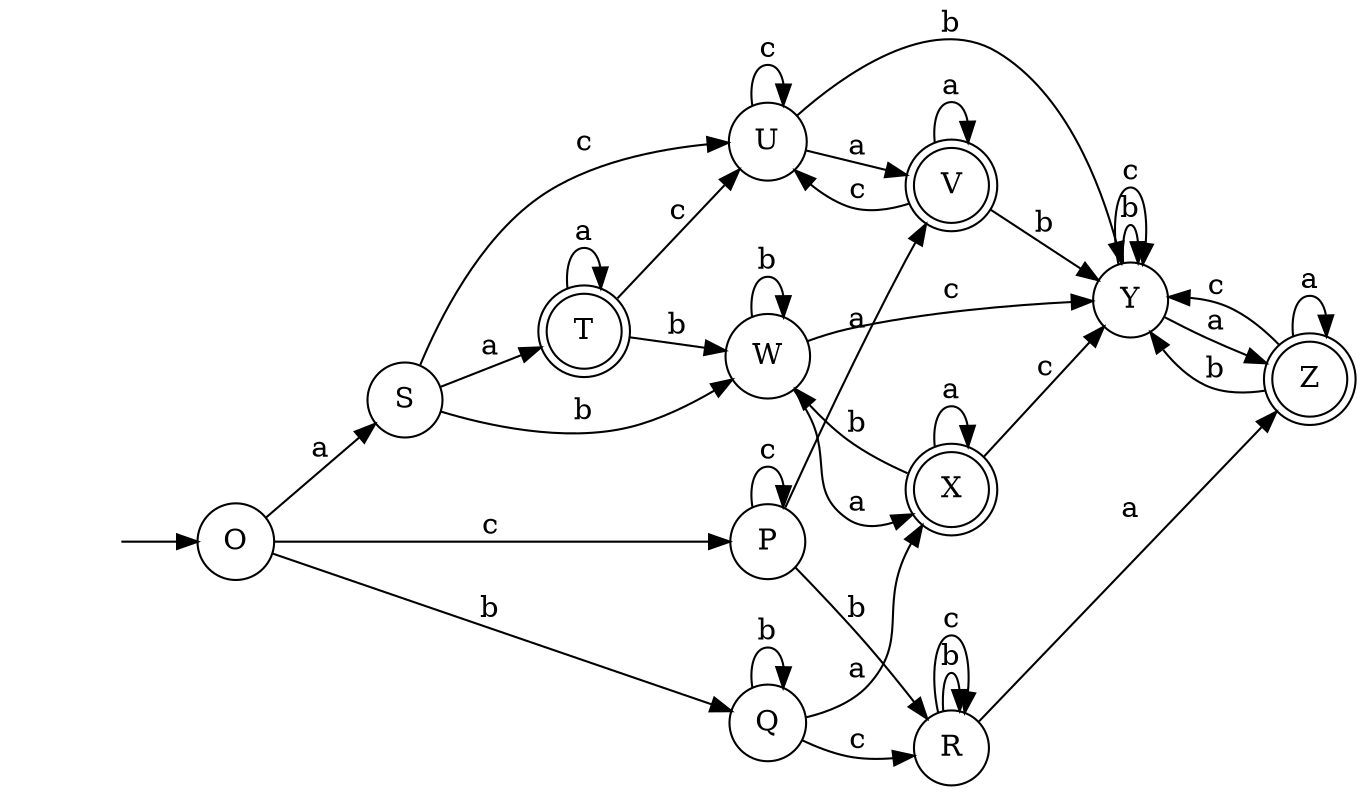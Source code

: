 digraph finite_state_machine {

  rankdir = LR;

  node [shape = doublecircle]; T V X Z;
  node [shape = circle];

  null [shape = plaintext label=""]
  null -> O;

  O -> S [label = "a"]; 
  O -> Q [label = "b"]; 
  O -> P [label = "c"]; 
  P -> V [label = "a"]; 
  P -> R [label = "b"]; 
  P -> P [label = "c"]; 
  Q -> X [label = "a"]; 
  Q -> Q [label = "b"]; 
  Q -> R [label = "c"]; 
  R -> Z [label = "a"]; 
  R -> R [label = "b"]; 
  R -> R [label = "c"]; 
  S -> T [label = "a"]; 
  S -> W [label = "b"]; 
  S -> U [label = "c"]; 
  T -> T [label = "a"]; 
  T -> W [label = "b"]; 
  T -> U [label = "c"]; 
  U -> V [label = "a"]; 
  U -> Y [label = "b"]; 
  U -> U [label = "c"]; 
  V -> V [label = "a"]; 
  V -> Y [label = "b"]; 
  V -> U [label = "c"]; 
  W -> X [label = "a"]; 
  W -> W [label = "b"]; 
  W -> Y [label = "c"]; 
  X -> X [label = "a"]; 
  X -> W [label = "b"]; 
  X -> Y [label = "c"]; 
  Y -> Z [label = "a"]; 
  Y -> Y [label = "b"]; 
  Y -> Y [label = "c"]; 
  Z -> Z [label = "a"]; 
  Z -> Y [label = "b"]; 
  Z -> Y [label = "c"]; 

}
